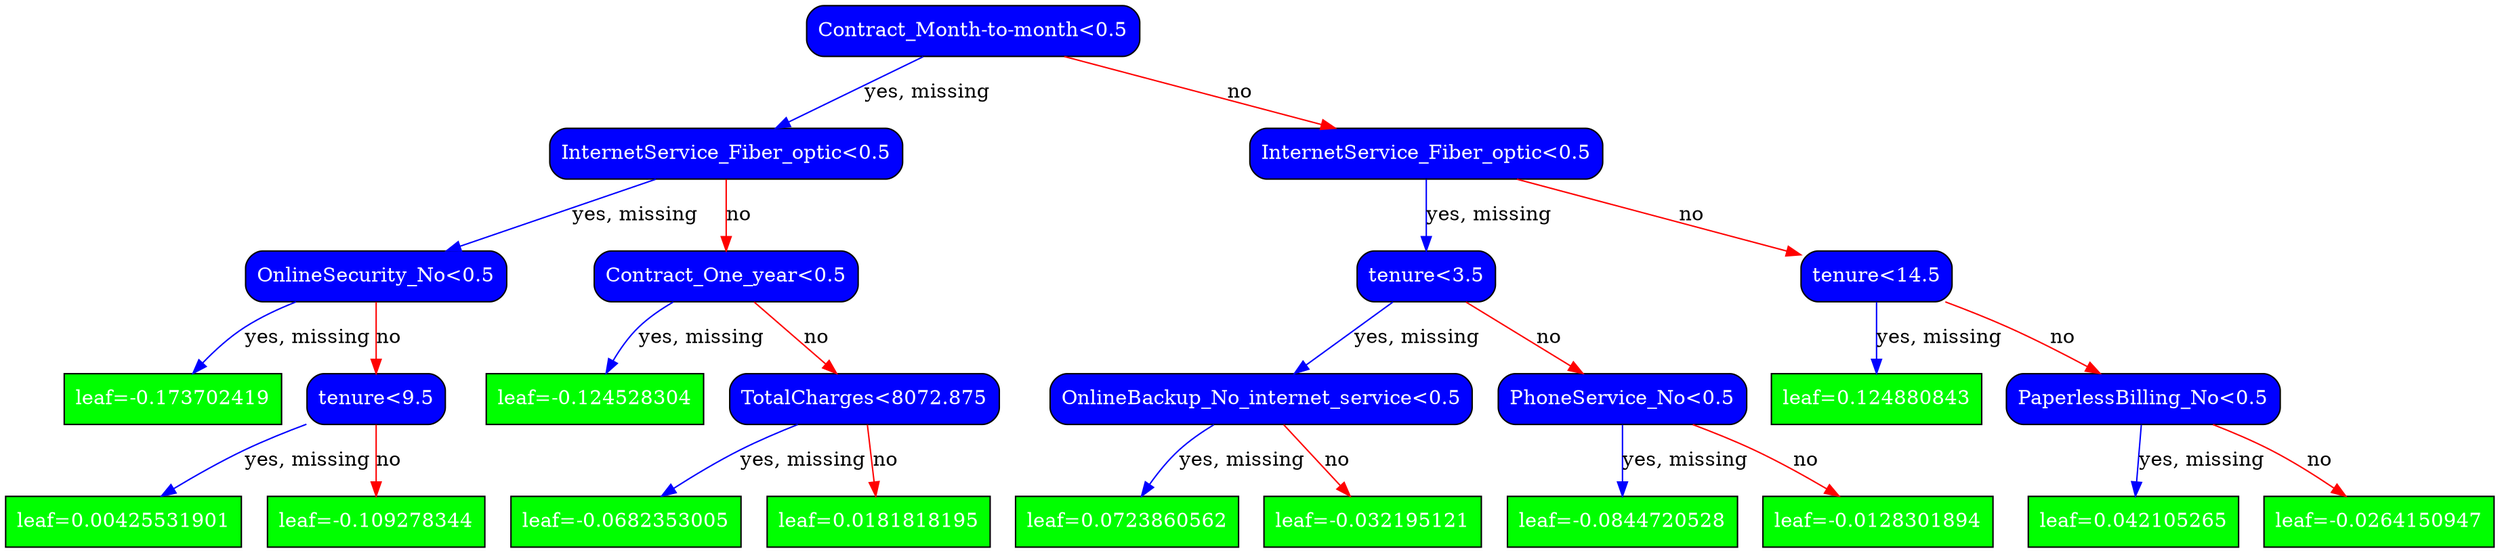 digraph {
    graph [ rankdir=TB ]

    0 [ label="Contract_Month-to-month<0.5" fillcolor="blue" fontcolor="white" shape="box" style="filled, rounded" ]
    0 -> 1 [label="yes, missing" color="#0000FF"]
    0 -> 2 [label="no" color="#FF0000"]

    1 [ label="InternetService_Fiber_optic<0.5" fillcolor="blue" fontcolor="white" shape="box" style="filled, rounded" ]
    1 -> 3 [label="yes, missing" color="#0000FF"]
    1 -> 4 [label="no" color="#FF0000"]

    3 [ label="OnlineSecurity_No<0.5" fillcolor="blue" fontcolor="white" shape="box" style="filled, rounded" ]
    3 -> 7 [label="yes, missing" color="#0000FF"]
    3 -> 8 [label="no" color="#FF0000"]

    7 [ label="leaf=-0.173702419" fillcolor="green" fontcolor="white" shape="box" style="filled" ]

    8 [ label="tenure<9.5" fillcolor="blue" fontcolor="white" shape="box" style="filled, rounded" ]
    8 -> 15 [label="yes, missing" color="#0000FF"]
    8 -> 16 [label="no" color="#FF0000"]

    15 [ label="leaf=0.00425531901" fillcolor="green" fontcolor="white" shape="box" style="filled" ]

    16 [ label="leaf=-0.109278344" fillcolor="green" fontcolor="white" shape="box" style="filled" ]

    4 [ label="Contract_One_year<0.5" fillcolor="blue" fontcolor="white" shape="box" style="filled, rounded" ]
    4 -> 9 [label="yes, missing" color="#0000FF"]
    4 -> 10 [label="no" color="#FF0000"]

    9 [ label="leaf=-0.124528304" fillcolor="green" fontcolor="white" shape="box" style="filled" ]

    10 [ label="TotalCharges<8072.875" fillcolor="blue" fontcolor="white" shape="box" style="filled, rounded" ]
    10 -> 17 [label="yes, missing" color="#0000FF"]
    10 -> 18 [label="no" color="#FF0000"]

    17 [ label="leaf=-0.0682353005" fillcolor="green" fontcolor="white" shape="box" style="filled" ]

    18 [ label="leaf=0.0181818195" fillcolor="green" fontcolor="white" shape="box" style="filled" ]

    2 [ label="InternetService_Fiber_optic<0.5" fillcolor="blue" fontcolor="white" shape="box" style="filled, rounded" ]
    2 -> 5 [label="yes, missing" color="#0000FF"]
    2 -> 6 [label="no" color="#FF0000"]

    5 [ label="tenure<3.5" fillcolor="blue" fontcolor="white" shape="box" style="filled, rounded" ]
    5 -> 11 [label="yes, missing" color="#0000FF"]
    5 -> 12 [label="no" color="#FF0000"]

    11 [ label="OnlineBackup_No_internet_service<0.5" fillcolor="blue" fontcolor="white" shape="box" style="filled, rounded" ]
    11 -> 19 [label="yes, missing" color="#0000FF"]
    11 -> 20 [label="no" color="#FF0000"]

    19 [ label="leaf=0.0723860562" fillcolor="green" fontcolor="white" shape="box" style="filled" ]

    20 [ label="leaf=-0.032195121" fillcolor="green" fontcolor="white" shape="box" style="filled" ]

    12 [ label="PhoneService_No<0.5" fillcolor="blue" fontcolor="white" shape="box" style="filled, rounded" ]
    12 -> 21 [label="yes, missing" color="#0000FF"]
    12 -> 22 [label="no" color="#FF0000"]

    21 [ label="leaf=-0.0844720528" fillcolor="green" fontcolor="white" shape="box" style="filled" ]

    22 [ label="leaf=-0.0128301894" fillcolor="green" fontcolor="white" shape="box" style="filled" ]

    6 [ label="tenure<14.5" fillcolor="blue" fontcolor="white" shape="box" style="filled, rounded" ]
    6 -> 13 [label="yes, missing" color="#0000FF"]
    6 -> 14 [label="no" color="#FF0000"]

    13 [ label="leaf=0.124880843" fillcolor="green" fontcolor="white" shape="box" style="filled" ]

    14 [ label="PaperlessBilling_No<0.5" fillcolor="blue" fontcolor="white" shape="box" style="filled, rounded" ]
    14 -> 25 [label="yes, missing" color="#0000FF"]
    14 -> 26 [label="no" color="#FF0000"]

    25 [ label="leaf=0.042105265" fillcolor="green" fontcolor="white" shape="box" style="filled" ]

    26 [ label="leaf=-0.0264150947" fillcolor="green" fontcolor="white" shape="box" style="filled" ]
}
